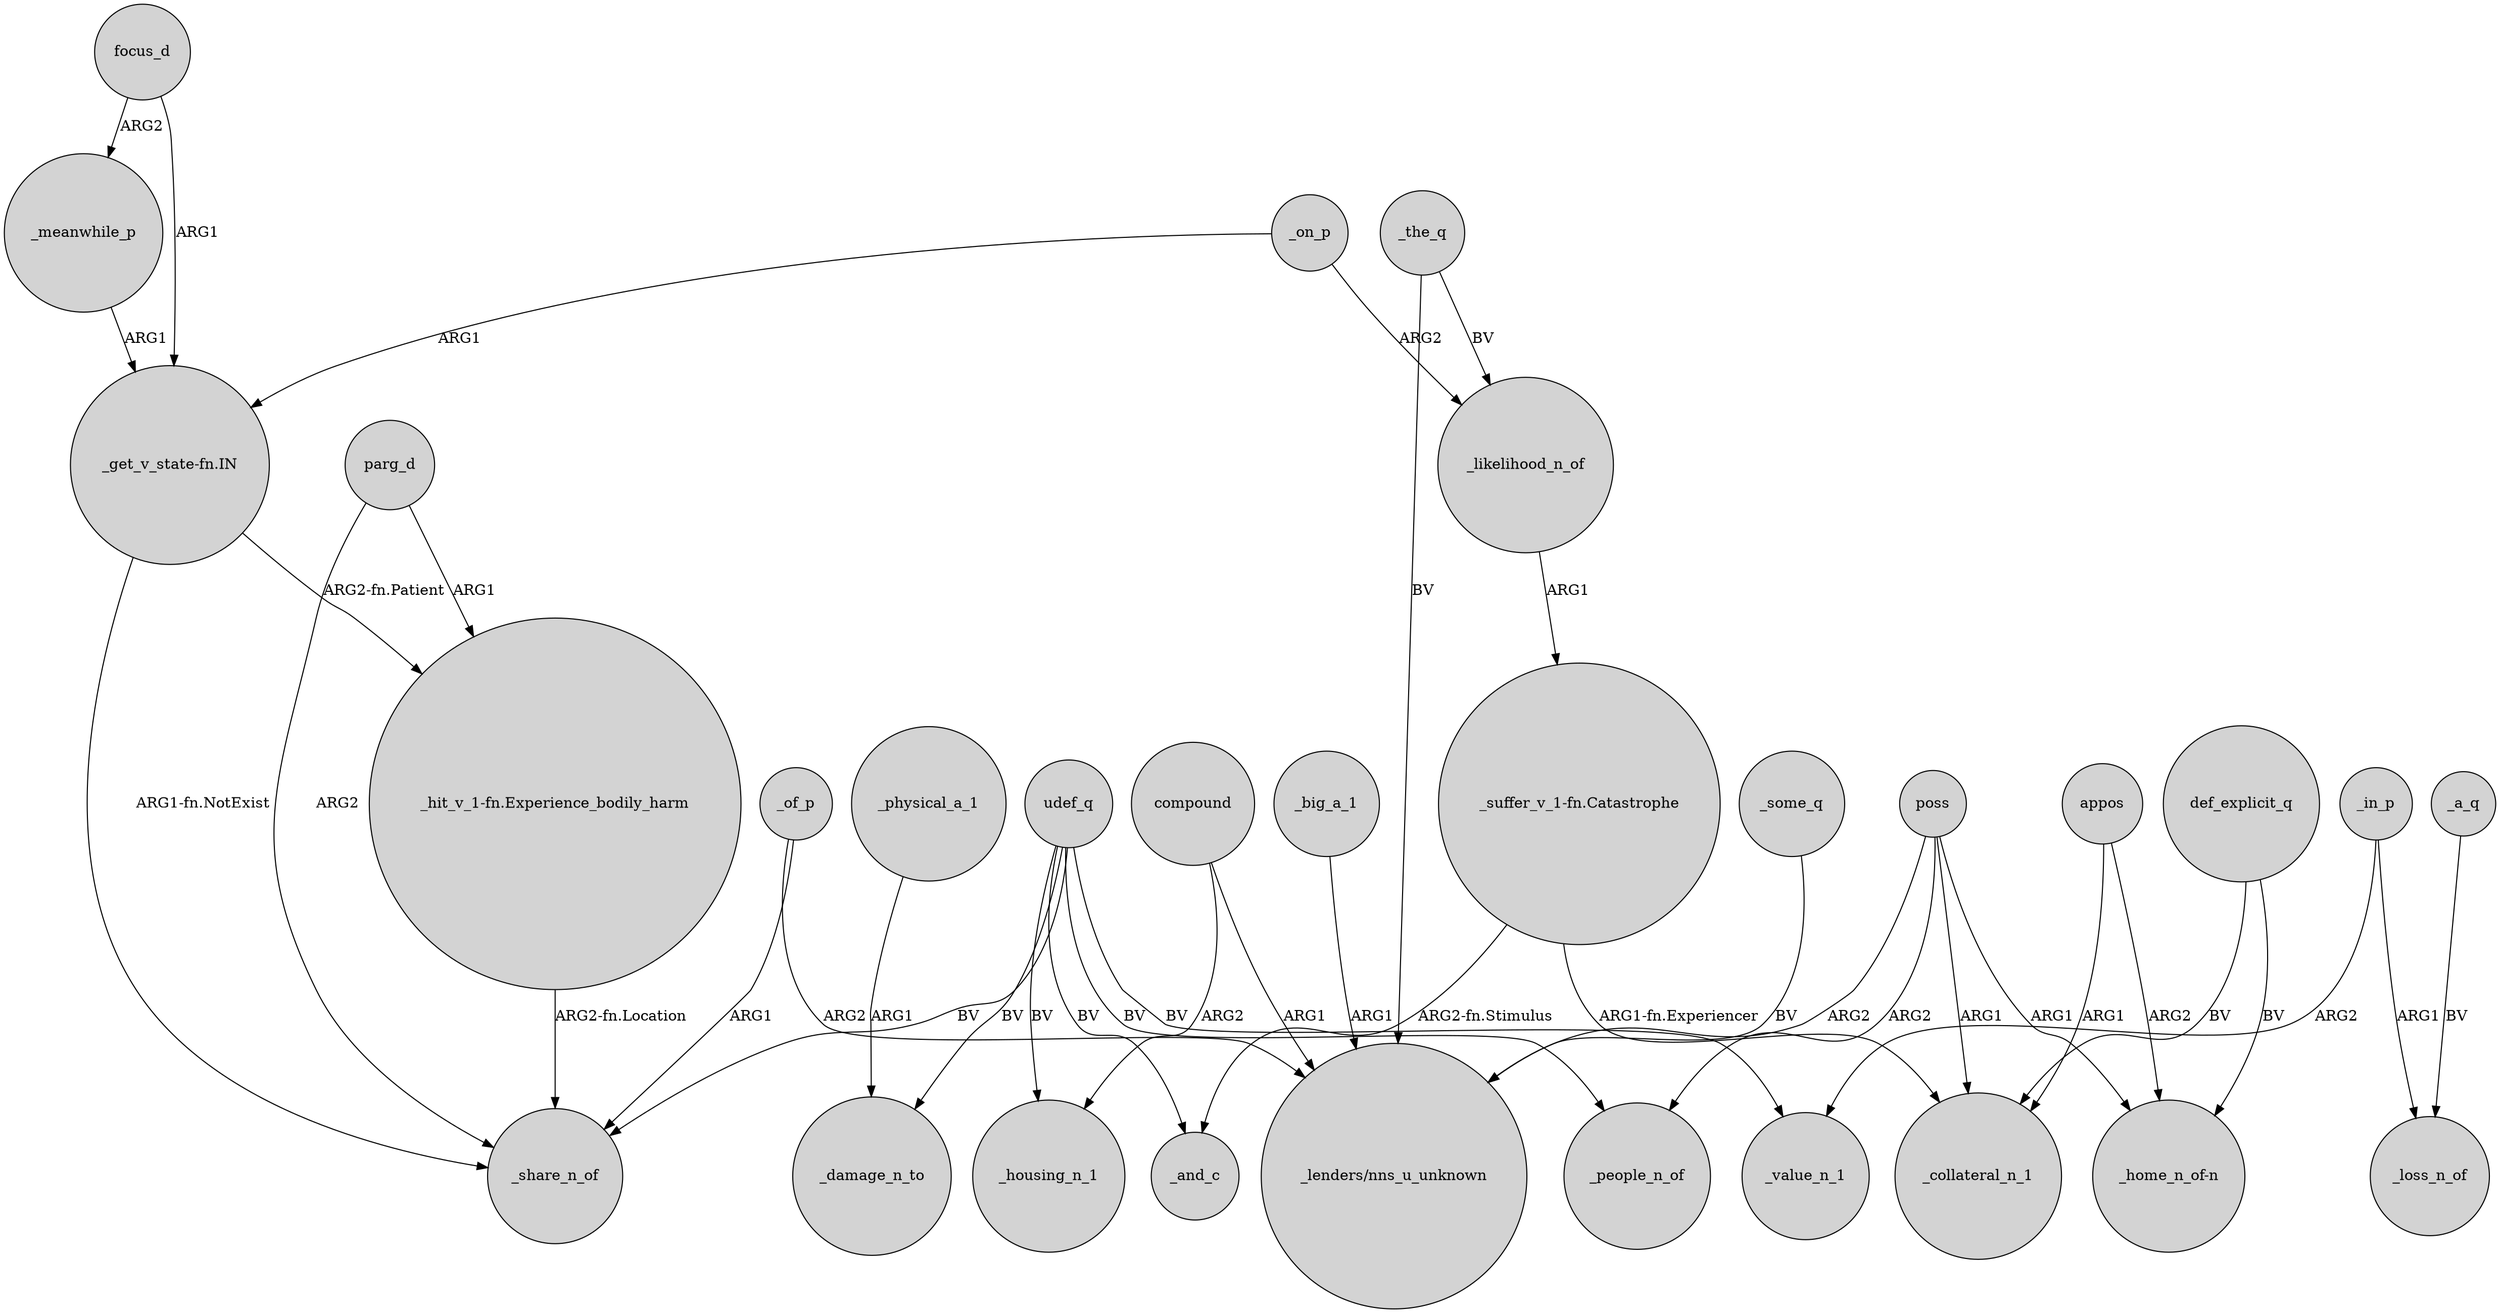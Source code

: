 digraph {
	node [shape=circle style=filled]
	_of_p -> _share_n_of [label=ARG1]
	_the_q -> _likelihood_n_of [label=BV]
	poss -> _people_n_of [label=ARG2]
	_physical_a_1 -> _damage_n_to [label=ARG1]
	parg_d -> _share_n_of [label=ARG2]
	_meanwhile_p -> "_get_v_state-fn.IN" [label=ARG1]
	_likelihood_n_of -> "_suffer_v_1-fn.Catastrophe" [label=ARG1]
	appos -> _collateral_n_1 [label=ARG1]
	_a_q -> _loss_n_of [label=BV]
	focus_d -> "_get_v_state-fn.IN" [label=ARG1]
	poss -> "_home_n_of-n" [label=ARG1]
	_of_p -> "_lenders/nns_u_unknown" [label=ARG2]
	udef_q -> _housing_n_1 [label=BV]
	appos -> "_home_n_of-n" [label=ARG2]
	"_suffer_v_1-fn.Catastrophe" -> _and_c [label="ARG2-fn.Stimulus"]
	_in_p -> _value_n_1 [label=ARG2]
	_in_p -> _loss_n_of [label=ARG1]
	_on_p -> _likelihood_n_of [label=ARG2]
	"_get_v_state-fn.IN" -> _share_n_of [label="ARG1-fn.NotExist"]
	poss -> _collateral_n_1 [label=ARG1]
	_on_p -> "_get_v_state-fn.IN" [label=ARG1]
	"_hit_v_1-fn.Experience_bodily_harm" -> _share_n_of [label="ARG2-fn.Location"]
	udef_q -> _people_n_of [label=BV]
	def_explicit_q -> _collateral_n_1 [label=BV]
	"_get_v_state-fn.IN" -> "_hit_v_1-fn.Experience_bodily_harm" [label="ARG2-fn.Patient"]
	_big_a_1 -> "_lenders/nns_u_unknown" [label=ARG1]
	focus_d -> _meanwhile_p [label=ARG2]
	udef_q -> _damage_n_to [label=BV]
	udef_q -> _share_n_of [label=BV]
	"_suffer_v_1-fn.Catastrophe" -> _collateral_n_1 [label="ARG1-fn.Experiencer"]
	poss -> "_lenders/nns_u_unknown" [label=ARG2]
	def_explicit_q -> "_home_n_of-n" [label=BV]
	compound -> _housing_n_1 [label=ARG2]
	udef_q -> _value_n_1 [label=BV]
	_the_q -> "_lenders/nns_u_unknown" [label=BV]
	_some_q -> "_lenders/nns_u_unknown" [label=BV]
	udef_q -> _and_c [label=BV]
	compound -> "_lenders/nns_u_unknown" [label=ARG1]
	parg_d -> "_hit_v_1-fn.Experience_bodily_harm" [label=ARG1]
}
